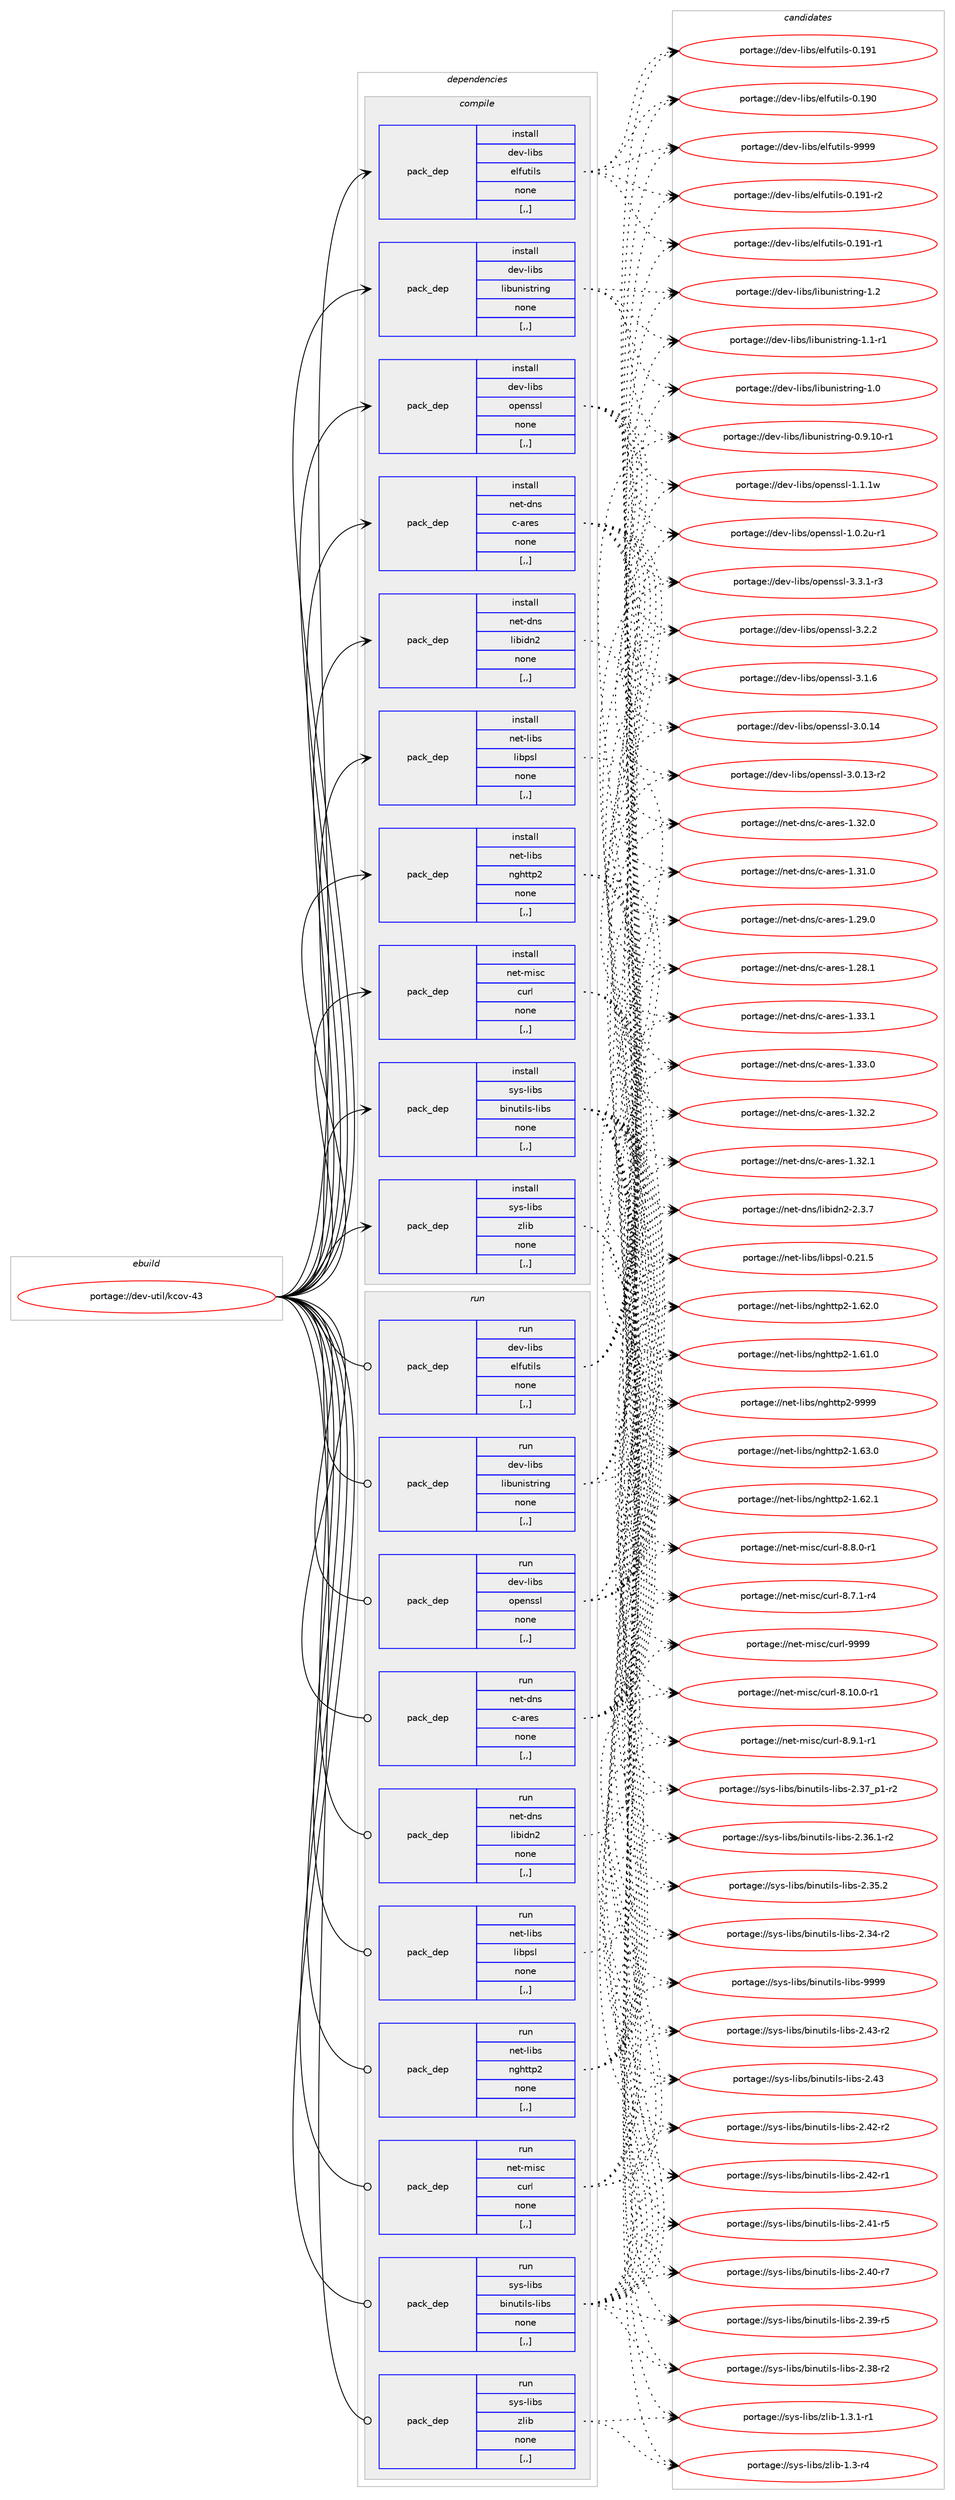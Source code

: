 digraph prolog {

# *************
# Graph options
# *************

newrank=true;
concentrate=true;
compound=true;
graph [rankdir=LR,fontname=Helvetica,fontsize=10,ranksep=1.5];#, ranksep=2.5, nodesep=0.2];
edge  [arrowhead=vee];
node  [fontname=Helvetica,fontsize=10];

# **********
# The ebuild
# **********

subgraph cluster_leftcol {
color=gray;
label=<<i>ebuild</i>>;
id [label="portage://dev-util/kcov-43", color=red, width=4, href="../dev-util/kcov-43.svg"];
}

# ****************
# The dependencies
# ****************

subgraph cluster_midcol {
color=gray;
label=<<i>dependencies</i>>;
subgraph cluster_compile {
fillcolor="#eeeeee";
style=filled;
label=<<i>compile</i>>;
subgraph pack515693 {
dependency712937 [label=<<TABLE BORDER="0" CELLBORDER="1" CELLSPACING="0" CELLPADDING="4" WIDTH="220"><TR><TD ROWSPAN="6" CELLPADDING="30">pack_dep</TD></TR><TR><TD WIDTH="110">install</TD></TR><TR><TD>dev-libs</TD></TR><TR><TD>elfutils</TD></TR><TR><TD>none</TD></TR><TR><TD>[,,]</TD></TR></TABLE>>, shape=none, color=blue];
}
id:e -> dependency712937:w [weight=20,style="solid",arrowhead="vee"];
subgraph pack515694 {
dependency712938 [label=<<TABLE BORDER="0" CELLBORDER="1" CELLSPACING="0" CELLPADDING="4" WIDTH="220"><TR><TD ROWSPAN="6" CELLPADDING="30">pack_dep</TD></TR><TR><TD WIDTH="110">install</TD></TR><TR><TD>dev-libs</TD></TR><TR><TD>libunistring</TD></TR><TR><TD>none</TD></TR><TR><TD>[,,]</TD></TR></TABLE>>, shape=none, color=blue];
}
id:e -> dependency712938:w [weight=20,style="solid",arrowhead="vee"];
subgraph pack515695 {
dependency712939 [label=<<TABLE BORDER="0" CELLBORDER="1" CELLSPACING="0" CELLPADDING="4" WIDTH="220"><TR><TD ROWSPAN="6" CELLPADDING="30">pack_dep</TD></TR><TR><TD WIDTH="110">install</TD></TR><TR><TD>dev-libs</TD></TR><TR><TD>openssl</TD></TR><TR><TD>none</TD></TR><TR><TD>[,,]</TD></TR></TABLE>>, shape=none, color=blue];
}
id:e -> dependency712939:w [weight=20,style="solid",arrowhead="vee"];
subgraph pack515696 {
dependency712940 [label=<<TABLE BORDER="0" CELLBORDER="1" CELLSPACING="0" CELLPADDING="4" WIDTH="220"><TR><TD ROWSPAN="6" CELLPADDING="30">pack_dep</TD></TR><TR><TD WIDTH="110">install</TD></TR><TR><TD>net-dns</TD></TR><TR><TD>c-ares</TD></TR><TR><TD>none</TD></TR><TR><TD>[,,]</TD></TR></TABLE>>, shape=none, color=blue];
}
id:e -> dependency712940:w [weight=20,style="solid",arrowhead="vee"];
subgraph pack515697 {
dependency712941 [label=<<TABLE BORDER="0" CELLBORDER="1" CELLSPACING="0" CELLPADDING="4" WIDTH="220"><TR><TD ROWSPAN="6" CELLPADDING="30">pack_dep</TD></TR><TR><TD WIDTH="110">install</TD></TR><TR><TD>net-dns</TD></TR><TR><TD>libidn2</TD></TR><TR><TD>none</TD></TR><TR><TD>[,,]</TD></TR></TABLE>>, shape=none, color=blue];
}
id:e -> dependency712941:w [weight=20,style="solid",arrowhead="vee"];
subgraph pack515698 {
dependency712942 [label=<<TABLE BORDER="0" CELLBORDER="1" CELLSPACING="0" CELLPADDING="4" WIDTH="220"><TR><TD ROWSPAN="6" CELLPADDING="30">pack_dep</TD></TR><TR><TD WIDTH="110">install</TD></TR><TR><TD>net-libs</TD></TR><TR><TD>libpsl</TD></TR><TR><TD>none</TD></TR><TR><TD>[,,]</TD></TR></TABLE>>, shape=none, color=blue];
}
id:e -> dependency712942:w [weight=20,style="solid",arrowhead="vee"];
subgraph pack515699 {
dependency712943 [label=<<TABLE BORDER="0" CELLBORDER="1" CELLSPACING="0" CELLPADDING="4" WIDTH="220"><TR><TD ROWSPAN="6" CELLPADDING="30">pack_dep</TD></TR><TR><TD WIDTH="110">install</TD></TR><TR><TD>net-libs</TD></TR><TR><TD>nghttp2</TD></TR><TR><TD>none</TD></TR><TR><TD>[,,]</TD></TR></TABLE>>, shape=none, color=blue];
}
id:e -> dependency712943:w [weight=20,style="solid",arrowhead="vee"];
subgraph pack515700 {
dependency712944 [label=<<TABLE BORDER="0" CELLBORDER="1" CELLSPACING="0" CELLPADDING="4" WIDTH="220"><TR><TD ROWSPAN="6" CELLPADDING="30">pack_dep</TD></TR><TR><TD WIDTH="110">install</TD></TR><TR><TD>net-misc</TD></TR><TR><TD>curl</TD></TR><TR><TD>none</TD></TR><TR><TD>[,,]</TD></TR></TABLE>>, shape=none, color=blue];
}
id:e -> dependency712944:w [weight=20,style="solid",arrowhead="vee"];
subgraph pack515701 {
dependency712945 [label=<<TABLE BORDER="0" CELLBORDER="1" CELLSPACING="0" CELLPADDING="4" WIDTH="220"><TR><TD ROWSPAN="6" CELLPADDING="30">pack_dep</TD></TR><TR><TD WIDTH="110">install</TD></TR><TR><TD>sys-libs</TD></TR><TR><TD>binutils-libs</TD></TR><TR><TD>none</TD></TR><TR><TD>[,,]</TD></TR></TABLE>>, shape=none, color=blue];
}
id:e -> dependency712945:w [weight=20,style="solid",arrowhead="vee"];
subgraph pack515702 {
dependency712946 [label=<<TABLE BORDER="0" CELLBORDER="1" CELLSPACING="0" CELLPADDING="4" WIDTH="220"><TR><TD ROWSPAN="6" CELLPADDING="30">pack_dep</TD></TR><TR><TD WIDTH="110">install</TD></TR><TR><TD>sys-libs</TD></TR><TR><TD>zlib</TD></TR><TR><TD>none</TD></TR><TR><TD>[,,]</TD></TR></TABLE>>, shape=none, color=blue];
}
id:e -> dependency712946:w [weight=20,style="solid",arrowhead="vee"];
}
subgraph cluster_compileandrun {
fillcolor="#eeeeee";
style=filled;
label=<<i>compile and run</i>>;
}
subgraph cluster_run {
fillcolor="#eeeeee";
style=filled;
label=<<i>run</i>>;
subgraph pack515703 {
dependency712947 [label=<<TABLE BORDER="0" CELLBORDER="1" CELLSPACING="0" CELLPADDING="4" WIDTH="220"><TR><TD ROWSPAN="6" CELLPADDING="30">pack_dep</TD></TR><TR><TD WIDTH="110">run</TD></TR><TR><TD>dev-libs</TD></TR><TR><TD>elfutils</TD></TR><TR><TD>none</TD></TR><TR><TD>[,,]</TD></TR></TABLE>>, shape=none, color=blue];
}
id:e -> dependency712947:w [weight=20,style="solid",arrowhead="odot"];
subgraph pack515704 {
dependency712948 [label=<<TABLE BORDER="0" CELLBORDER="1" CELLSPACING="0" CELLPADDING="4" WIDTH="220"><TR><TD ROWSPAN="6" CELLPADDING="30">pack_dep</TD></TR><TR><TD WIDTH="110">run</TD></TR><TR><TD>dev-libs</TD></TR><TR><TD>libunistring</TD></TR><TR><TD>none</TD></TR><TR><TD>[,,]</TD></TR></TABLE>>, shape=none, color=blue];
}
id:e -> dependency712948:w [weight=20,style="solid",arrowhead="odot"];
subgraph pack515705 {
dependency712949 [label=<<TABLE BORDER="0" CELLBORDER="1" CELLSPACING="0" CELLPADDING="4" WIDTH="220"><TR><TD ROWSPAN="6" CELLPADDING="30">pack_dep</TD></TR><TR><TD WIDTH="110">run</TD></TR><TR><TD>dev-libs</TD></TR><TR><TD>openssl</TD></TR><TR><TD>none</TD></TR><TR><TD>[,,]</TD></TR></TABLE>>, shape=none, color=blue];
}
id:e -> dependency712949:w [weight=20,style="solid",arrowhead="odot"];
subgraph pack515706 {
dependency712950 [label=<<TABLE BORDER="0" CELLBORDER="1" CELLSPACING="0" CELLPADDING="4" WIDTH="220"><TR><TD ROWSPAN="6" CELLPADDING="30">pack_dep</TD></TR><TR><TD WIDTH="110">run</TD></TR><TR><TD>net-dns</TD></TR><TR><TD>c-ares</TD></TR><TR><TD>none</TD></TR><TR><TD>[,,]</TD></TR></TABLE>>, shape=none, color=blue];
}
id:e -> dependency712950:w [weight=20,style="solid",arrowhead="odot"];
subgraph pack515707 {
dependency712951 [label=<<TABLE BORDER="0" CELLBORDER="1" CELLSPACING="0" CELLPADDING="4" WIDTH="220"><TR><TD ROWSPAN="6" CELLPADDING="30">pack_dep</TD></TR><TR><TD WIDTH="110">run</TD></TR><TR><TD>net-dns</TD></TR><TR><TD>libidn2</TD></TR><TR><TD>none</TD></TR><TR><TD>[,,]</TD></TR></TABLE>>, shape=none, color=blue];
}
id:e -> dependency712951:w [weight=20,style="solid",arrowhead="odot"];
subgraph pack515708 {
dependency712952 [label=<<TABLE BORDER="0" CELLBORDER="1" CELLSPACING="0" CELLPADDING="4" WIDTH="220"><TR><TD ROWSPAN="6" CELLPADDING="30">pack_dep</TD></TR><TR><TD WIDTH="110">run</TD></TR><TR><TD>net-libs</TD></TR><TR><TD>libpsl</TD></TR><TR><TD>none</TD></TR><TR><TD>[,,]</TD></TR></TABLE>>, shape=none, color=blue];
}
id:e -> dependency712952:w [weight=20,style="solid",arrowhead="odot"];
subgraph pack515709 {
dependency712953 [label=<<TABLE BORDER="0" CELLBORDER="1" CELLSPACING="0" CELLPADDING="4" WIDTH="220"><TR><TD ROWSPAN="6" CELLPADDING="30">pack_dep</TD></TR><TR><TD WIDTH="110">run</TD></TR><TR><TD>net-libs</TD></TR><TR><TD>nghttp2</TD></TR><TR><TD>none</TD></TR><TR><TD>[,,]</TD></TR></TABLE>>, shape=none, color=blue];
}
id:e -> dependency712953:w [weight=20,style="solid",arrowhead="odot"];
subgraph pack515710 {
dependency712954 [label=<<TABLE BORDER="0" CELLBORDER="1" CELLSPACING="0" CELLPADDING="4" WIDTH="220"><TR><TD ROWSPAN="6" CELLPADDING="30">pack_dep</TD></TR><TR><TD WIDTH="110">run</TD></TR><TR><TD>net-misc</TD></TR><TR><TD>curl</TD></TR><TR><TD>none</TD></TR><TR><TD>[,,]</TD></TR></TABLE>>, shape=none, color=blue];
}
id:e -> dependency712954:w [weight=20,style="solid",arrowhead="odot"];
subgraph pack515711 {
dependency712955 [label=<<TABLE BORDER="0" CELLBORDER="1" CELLSPACING="0" CELLPADDING="4" WIDTH="220"><TR><TD ROWSPAN="6" CELLPADDING="30">pack_dep</TD></TR><TR><TD WIDTH="110">run</TD></TR><TR><TD>sys-libs</TD></TR><TR><TD>binutils-libs</TD></TR><TR><TD>none</TD></TR><TR><TD>[,,]</TD></TR></TABLE>>, shape=none, color=blue];
}
id:e -> dependency712955:w [weight=20,style="solid",arrowhead="odot"];
subgraph pack515712 {
dependency712956 [label=<<TABLE BORDER="0" CELLBORDER="1" CELLSPACING="0" CELLPADDING="4" WIDTH="220"><TR><TD ROWSPAN="6" CELLPADDING="30">pack_dep</TD></TR><TR><TD WIDTH="110">run</TD></TR><TR><TD>sys-libs</TD></TR><TR><TD>zlib</TD></TR><TR><TD>none</TD></TR><TR><TD>[,,]</TD></TR></TABLE>>, shape=none, color=blue];
}
id:e -> dependency712956:w [weight=20,style="solid",arrowhead="odot"];
}
}

# **************
# The candidates
# **************

subgraph cluster_choices {
rank=same;
color=gray;
label=<<i>candidates</i>>;

subgraph choice515693 {
color=black;
nodesep=1;
choice1001011184510810598115471011081021171161051081154557575757 [label="portage://dev-libs/elfutils-9999", color=red, width=4,href="../dev-libs/elfutils-9999.svg"];
choice1001011184510810598115471011081021171161051081154548464957494511450 [label="portage://dev-libs/elfutils-0.191-r2", color=red, width=4,href="../dev-libs/elfutils-0.191-r2.svg"];
choice1001011184510810598115471011081021171161051081154548464957494511449 [label="portage://dev-libs/elfutils-0.191-r1", color=red, width=4,href="../dev-libs/elfutils-0.191-r1.svg"];
choice100101118451081059811547101108102117116105108115454846495749 [label="portage://dev-libs/elfutils-0.191", color=red, width=4,href="../dev-libs/elfutils-0.191.svg"];
choice100101118451081059811547101108102117116105108115454846495748 [label="portage://dev-libs/elfutils-0.190", color=red, width=4,href="../dev-libs/elfutils-0.190.svg"];
dependency712937:e -> choice1001011184510810598115471011081021171161051081154557575757:w [style=dotted,weight="100"];
dependency712937:e -> choice1001011184510810598115471011081021171161051081154548464957494511450:w [style=dotted,weight="100"];
dependency712937:e -> choice1001011184510810598115471011081021171161051081154548464957494511449:w [style=dotted,weight="100"];
dependency712937:e -> choice100101118451081059811547101108102117116105108115454846495749:w [style=dotted,weight="100"];
dependency712937:e -> choice100101118451081059811547101108102117116105108115454846495748:w [style=dotted,weight="100"];
}
subgraph choice515694 {
color=black;
nodesep=1;
choice1001011184510810598115471081059811711010511511611410511010345494650 [label="portage://dev-libs/libunistring-1.2", color=red, width=4,href="../dev-libs/libunistring-1.2.svg"];
choice10010111845108105981154710810598117110105115116114105110103454946494511449 [label="portage://dev-libs/libunistring-1.1-r1", color=red, width=4,href="../dev-libs/libunistring-1.1-r1.svg"];
choice1001011184510810598115471081059811711010511511611410511010345494648 [label="portage://dev-libs/libunistring-1.0", color=red, width=4,href="../dev-libs/libunistring-1.0.svg"];
choice10010111845108105981154710810598117110105115116114105110103454846574649484511449 [label="portage://dev-libs/libunistring-0.9.10-r1", color=red, width=4,href="../dev-libs/libunistring-0.9.10-r1.svg"];
dependency712938:e -> choice1001011184510810598115471081059811711010511511611410511010345494650:w [style=dotted,weight="100"];
dependency712938:e -> choice10010111845108105981154710810598117110105115116114105110103454946494511449:w [style=dotted,weight="100"];
dependency712938:e -> choice1001011184510810598115471081059811711010511511611410511010345494648:w [style=dotted,weight="100"];
dependency712938:e -> choice10010111845108105981154710810598117110105115116114105110103454846574649484511449:w [style=dotted,weight="100"];
}
subgraph choice515695 {
color=black;
nodesep=1;
choice1001011184510810598115471111121011101151151084551465146494511451 [label="portage://dev-libs/openssl-3.3.1-r3", color=red, width=4,href="../dev-libs/openssl-3.3.1-r3.svg"];
choice100101118451081059811547111112101110115115108455146504650 [label="portage://dev-libs/openssl-3.2.2", color=red, width=4,href="../dev-libs/openssl-3.2.2.svg"];
choice100101118451081059811547111112101110115115108455146494654 [label="portage://dev-libs/openssl-3.1.6", color=red, width=4,href="../dev-libs/openssl-3.1.6.svg"];
choice10010111845108105981154711111210111011511510845514648464952 [label="portage://dev-libs/openssl-3.0.14", color=red, width=4,href="../dev-libs/openssl-3.0.14.svg"];
choice100101118451081059811547111112101110115115108455146484649514511450 [label="portage://dev-libs/openssl-3.0.13-r2", color=red, width=4,href="../dev-libs/openssl-3.0.13-r2.svg"];
choice100101118451081059811547111112101110115115108454946494649119 [label="portage://dev-libs/openssl-1.1.1w", color=red, width=4,href="../dev-libs/openssl-1.1.1w.svg"];
choice1001011184510810598115471111121011101151151084549464846501174511449 [label="portage://dev-libs/openssl-1.0.2u-r1", color=red, width=4,href="../dev-libs/openssl-1.0.2u-r1.svg"];
dependency712939:e -> choice1001011184510810598115471111121011101151151084551465146494511451:w [style=dotted,weight="100"];
dependency712939:e -> choice100101118451081059811547111112101110115115108455146504650:w [style=dotted,weight="100"];
dependency712939:e -> choice100101118451081059811547111112101110115115108455146494654:w [style=dotted,weight="100"];
dependency712939:e -> choice10010111845108105981154711111210111011511510845514648464952:w [style=dotted,weight="100"];
dependency712939:e -> choice100101118451081059811547111112101110115115108455146484649514511450:w [style=dotted,weight="100"];
dependency712939:e -> choice100101118451081059811547111112101110115115108454946494649119:w [style=dotted,weight="100"];
dependency712939:e -> choice1001011184510810598115471111121011101151151084549464846501174511449:w [style=dotted,weight="100"];
}
subgraph choice515696 {
color=black;
nodesep=1;
choice110101116451001101154799459711410111545494651514649 [label="portage://net-dns/c-ares-1.33.1", color=red, width=4,href="../net-dns/c-ares-1.33.1.svg"];
choice110101116451001101154799459711410111545494651514648 [label="portage://net-dns/c-ares-1.33.0", color=red, width=4,href="../net-dns/c-ares-1.33.0.svg"];
choice110101116451001101154799459711410111545494651504650 [label="portage://net-dns/c-ares-1.32.2", color=red, width=4,href="../net-dns/c-ares-1.32.2.svg"];
choice110101116451001101154799459711410111545494651504649 [label="portage://net-dns/c-ares-1.32.1", color=red, width=4,href="../net-dns/c-ares-1.32.1.svg"];
choice110101116451001101154799459711410111545494651504648 [label="portage://net-dns/c-ares-1.32.0", color=red, width=4,href="../net-dns/c-ares-1.32.0.svg"];
choice110101116451001101154799459711410111545494651494648 [label="portage://net-dns/c-ares-1.31.0", color=red, width=4,href="../net-dns/c-ares-1.31.0.svg"];
choice110101116451001101154799459711410111545494650574648 [label="portage://net-dns/c-ares-1.29.0", color=red, width=4,href="../net-dns/c-ares-1.29.0.svg"];
choice110101116451001101154799459711410111545494650564649 [label="portage://net-dns/c-ares-1.28.1", color=red, width=4,href="../net-dns/c-ares-1.28.1.svg"];
dependency712940:e -> choice110101116451001101154799459711410111545494651514649:w [style=dotted,weight="100"];
dependency712940:e -> choice110101116451001101154799459711410111545494651514648:w [style=dotted,weight="100"];
dependency712940:e -> choice110101116451001101154799459711410111545494651504650:w [style=dotted,weight="100"];
dependency712940:e -> choice110101116451001101154799459711410111545494651504649:w [style=dotted,weight="100"];
dependency712940:e -> choice110101116451001101154799459711410111545494651504648:w [style=dotted,weight="100"];
dependency712940:e -> choice110101116451001101154799459711410111545494651494648:w [style=dotted,weight="100"];
dependency712940:e -> choice110101116451001101154799459711410111545494650574648:w [style=dotted,weight="100"];
dependency712940:e -> choice110101116451001101154799459711410111545494650564649:w [style=dotted,weight="100"];
}
subgraph choice515697 {
color=black;
nodesep=1;
choice11010111645100110115471081059810510011050455046514655 [label="portage://net-dns/libidn2-2.3.7", color=red, width=4,href="../net-dns/libidn2-2.3.7.svg"];
dependency712941:e -> choice11010111645100110115471081059810510011050455046514655:w [style=dotted,weight="100"];
}
subgraph choice515698 {
color=black;
nodesep=1;
choice1101011164510810598115471081059811211510845484650494653 [label="portage://net-libs/libpsl-0.21.5", color=red, width=4,href="../net-libs/libpsl-0.21.5.svg"];
dependency712942:e -> choice1101011164510810598115471081059811211510845484650494653:w [style=dotted,weight="100"];
}
subgraph choice515699 {
color=black;
nodesep=1;
choice110101116451081059811547110103104116116112504557575757 [label="portage://net-libs/nghttp2-9999", color=red, width=4,href="../net-libs/nghttp2-9999.svg"];
choice1101011164510810598115471101031041161161125045494654514648 [label="portage://net-libs/nghttp2-1.63.0", color=red, width=4,href="../net-libs/nghttp2-1.63.0.svg"];
choice1101011164510810598115471101031041161161125045494654504649 [label="portage://net-libs/nghttp2-1.62.1", color=red, width=4,href="../net-libs/nghttp2-1.62.1.svg"];
choice1101011164510810598115471101031041161161125045494654504648 [label="portage://net-libs/nghttp2-1.62.0", color=red, width=4,href="../net-libs/nghttp2-1.62.0.svg"];
choice1101011164510810598115471101031041161161125045494654494648 [label="portage://net-libs/nghttp2-1.61.0", color=red, width=4,href="../net-libs/nghttp2-1.61.0.svg"];
dependency712943:e -> choice110101116451081059811547110103104116116112504557575757:w [style=dotted,weight="100"];
dependency712943:e -> choice1101011164510810598115471101031041161161125045494654514648:w [style=dotted,weight="100"];
dependency712943:e -> choice1101011164510810598115471101031041161161125045494654504649:w [style=dotted,weight="100"];
dependency712943:e -> choice1101011164510810598115471101031041161161125045494654504648:w [style=dotted,weight="100"];
dependency712943:e -> choice1101011164510810598115471101031041161161125045494654494648:w [style=dotted,weight="100"];
}
subgraph choice515700 {
color=black;
nodesep=1;
choice110101116451091051159947991171141084557575757 [label="portage://net-misc/curl-9999", color=red, width=4,href="../net-misc/curl-9999.svg"];
choice11010111645109105115994799117114108455646494846484511449 [label="portage://net-misc/curl-8.10.0-r1", color=red, width=4,href="../net-misc/curl-8.10.0-r1.svg"];
choice110101116451091051159947991171141084556465746494511449 [label="portage://net-misc/curl-8.9.1-r1", color=red, width=4,href="../net-misc/curl-8.9.1-r1.svg"];
choice110101116451091051159947991171141084556465646484511449 [label="portage://net-misc/curl-8.8.0-r1", color=red, width=4,href="../net-misc/curl-8.8.0-r1.svg"];
choice110101116451091051159947991171141084556465546494511452 [label="portage://net-misc/curl-8.7.1-r4", color=red, width=4,href="../net-misc/curl-8.7.1-r4.svg"];
dependency712944:e -> choice110101116451091051159947991171141084557575757:w [style=dotted,weight="100"];
dependency712944:e -> choice11010111645109105115994799117114108455646494846484511449:w [style=dotted,weight="100"];
dependency712944:e -> choice110101116451091051159947991171141084556465746494511449:w [style=dotted,weight="100"];
dependency712944:e -> choice110101116451091051159947991171141084556465646484511449:w [style=dotted,weight="100"];
dependency712944:e -> choice110101116451091051159947991171141084556465546494511452:w [style=dotted,weight="100"];
}
subgraph choice515701 {
color=black;
nodesep=1;
choice1151211154510810598115479810511011711610510811545108105981154557575757 [label="portage://sys-libs/binutils-libs-9999", color=red, width=4,href="../sys-libs/binutils-libs-9999.svg"];
choice11512111545108105981154798105110117116105108115451081059811545504652514511450 [label="portage://sys-libs/binutils-libs-2.43-r2", color=red, width=4,href="../sys-libs/binutils-libs-2.43-r2.svg"];
choice1151211154510810598115479810511011711610510811545108105981154550465251 [label="portage://sys-libs/binutils-libs-2.43", color=red, width=4,href="../sys-libs/binutils-libs-2.43.svg"];
choice11512111545108105981154798105110117116105108115451081059811545504652504511450 [label="portage://sys-libs/binutils-libs-2.42-r2", color=red, width=4,href="../sys-libs/binutils-libs-2.42-r2.svg"];
choice11512111545108105981154798105110117116105108115451081059811545504652504511449 [label="portage://sys-libs/binutils-libs-2.42-r1", color=red, width=4,href="../sys-libs/binutils-libs-2.42-r1.svg"];
choice11512111545108105981154798105110117116105108115451081059811545504652494511453 [label="portage://sys-libs/binutils-libs-2.41-r5", color=red, width=4,href="../sys-libs/binutils-libs-2.41-r5.svg"];
choice11512111545108105981154798105110117116105108115451081059811545504652484511455 [label="portage://sys-libs/binutils-libs-2.40-r7", color=red, width=4,href="../sys-libs/binutils-libs-2.40-r7.svg"];
choice11512111545108105981154798105110117116105108115451081059811545504651574511453 [label="portage://sys-libs/binutils-libs-2.39-r5", color=red, width=4,href="../sys-libs/binutils-libs-2.39-r5.svg"];
choice11512111545108105981154798105110117116105108115451081059811545504651564511450 [label="portage://sys-libs/binutils-libs-2.38-r2", color=red, width=4,href="../sys-libs/binutils-libs-2.38-r2.svg"];
choice115121115451081059811547981051101171161051081154510810598115455046515595112494511450 [label="portage://sys-libs/binutils-libs-2.37_p1-r2", color=red, width=4,href="../sys-libs/binutils-libs-2.37_p1-r2.svg"];
choice115121115451081059811547981051101171161051081154510810598115455046515446494511450 [label="portage://sys-libs/binutils-libs-2.36.1-r2", color=red, width=4,href="../sys-libs/binutils-libs-2.36.1-r2.svg"];
choice11512111545108105981154798105110117116105108115451081059811545504651534650 [label="portage://sys-libs/binutils-libs-2.35.2", color=red, width=4,href="../sys-libs/binutils-libs-2.35.2.svg"];
choice11512111545108105981154798105110117116105108115451081059811545504651524511450 [label="portage://sys-libs/binutils-libs-2.34-r2", color=red, width=4,href="../sys-libs/binutils-libs-2.34-r2.svg"];
dependency712945:e -> choice1151211154510810598115479810511011711610510811545108105981154557575757:w [style=dotted,weight="100"];
dependency712945:e -> choice11512111545108105981154798105110117116105108115451081059811545504652514511450:w [style=dotted,weight="100"];
dependency712945:e -> choice1151211154510810598115479810511011711610510811545108105981154550465251:w [style=dotted,weight="100"];
dependency712945:e -> choice11512111545108105981154798105110117116105108115451081059811545504652504511450:w [style=dotted,weight="100"];
dependency712945:e -> choice11512111545108105981154798105110117116105108115451081059811545504652504511449:w [style=dotted,weight="100"];
dependency712945:e -> choice11512111545108105981154798105110117116105108115451081059811545504652494511453:w [style=dotted,weight="100"];
dependency712945:e -> choice11512111545108105981154798105110117116105108115451081059811545504652484511455:w [style=dotted,weight="100"];
dependency712945:e -> choice11512111545108105981154798105110117116105108115451081059811545504651574511453:w [style=dotted,weight="100"];
dependency712945:e -> choice11512111545108105981154798105110117116105108115451081059811545504651564511450:w [style=dotted,weight="100"];
dependency712945:e -> choice115121115451081059811547981051101171161051081154510810598115455046515595112494511450:w [style=dotted,weight="100"];
dependency712945:e -> choice115121115451081059811547981051101171161051081154510810598115455046515446494511450:w [style=dotted,weight="100"];
dependency712945:e -> choice11512111545108105981154798105110117116105108115451081059811545504651534650:w [style=dotted,weight="100"];
dependency712945:e -> choice11512111545108105981154798105110117116105108115451081059811545504651524511450:w [style=dotted,weight="100"];
}
subgraph choice515702 {
color=black;
nodesep=1;
choice115121115451081059811547122108105984549465146494511449 [label="portage://sys-libs/zlib-1.3.1-r1", color=red, width=4,href="../sys-libs/zlib-1.3.1-r1.svg"];
choice11512111545108105981154712210810598454946514511452 [label="portage://sys-libs/zlib-1.3-r4", color=red, width=4,href="../sys-libs/zlib-1.3-r4.svg"];
dependency712946:e -> choice115121115451081059811547122108105984549465146494511449:w [style=dotted,weight="100"];
dependency712946:e -> choice11512111545108105981154712210810598454946514511452:w [style=dotted,weight="100"];
}
subgraph choice515703 {
color=black;
nodesep=1;
choice1001011184510810598115471011081021171161051081154557575757 [label="portage://dev-libs/elfutils-9999", color=red, width=4,href="../dev-libs/elfutils-9999.svg"];
choice1001011184510810598115471011081021171161051081154548464957494511450 [label="portage://dev-libs/elfutils-0.191-r2", color=red, width=4,href="../dev-libs/elfutils-0.191-r2.svg"];
choice1001011184510810598115471011081021171161051081154548464957494511449 [label="portage://dev-libs/elfutils-0.191-r1", color=red, width=4,href="../dev-libs/elfutils-0.191-r1.svg"];
choice100101118451081059811547101108102117116105108115454846495749 [label="portage://dev-libs/elfutils-0.191", color=red, width=4,href="../dev-libs/elfutils-0.191.svg"];
choice100101118451081059811547101108102117116105108115454846495748 [label="portage://dev-libs/elfutils-0.190", color=red, width=4,href="../dev-libs/elfutils-0.190.svg"];
dependency712947:e -> choice1001011184510810598115471011081021171161051081154557575757:w [style=dotted,weight="100"];
dependency712947:e -> choice1001011184510810598115471011081021171161051081154548464957494511450:w [style=dotted,weight="100"];
dependency712947:e -> choice1001011184510810598115471011081021171161051081154548464957494511449:w [style=dotted,weight="100"];
dependency712947:e -> choice100101118451081059811547101108102117116105108115454846495749:w [style=dotted,weight="100"];
dependency712947:e -> choice100101118451081059811547101108102117116105108115454846495748:w [style=dotted,weight="100"];
}
subgraph choice515704 {
color=black;
nodesep=1;
choice1001011184510810598115471081059811711010511511611410511010345494650 [label="portage://dev-libs/libunistring-1.2", color=red, width=4,href="../dev-libs/libunistring-1.2.svg"];
choice10010111845108105981154710810598117110105115116114105110103454946494511449 [label="portage://dev-libs/libunistring-1.1-r1", color=red, width=4,href="../dev-libs/libunistring-1.1-r1.svg"];
choice1001011184510810598115471081059811711010511511611410511010345494648 [label="portage://dev-libs/libunistring-1.0", color=red, width=4,href="../dev-libs/libunistring-1.0.svg"];
choice10010111845108105981154710810598117110105115116114105110103454846574649484511449 [label="portage://dev-libs/libunistring-0.9.10-r1", color=red, width=4,href="../dev-libs/libunistring-0.9.10-r1.svg"];
dependency712948:e -> choice1001011184510810598115471081059811711010511511611410511010345494650:w [style=dotted,weight="100"];
dependency712948:e -> choice10010111845108105981154710810598117110105115116114105110103454946494511449:w [style=dotted,weight="100"];
dependency712948:e -> choice1001011184510810598115471081059811711010511511611410511010345494648:w [style=dotted,weight="100"];
dependency712948:e -> choice10010111845108105981154710810598117110105115116114105110103454846574649484511449:w [style=dotted,weight="100"];
}
subgraph choice515705 {
color=black;
nodesep=1;
choice1001011184510810598115471111121011101151151084551465146494511451 [label="portage://dev-libs/openssl-3.3.1-r3", color=red, width=4,href="../dev-libs/openssl-3.3.1-r3.svg"];
choice100101118451081059811547111112101110115115108455146504650 [label="portage://dev-libs/openssl-3.2.2", color=red, width=4,href="../dev-libs/openssl-3.2.2.svg"];
choice100101118451081059811547111112101110115115108455146494654 [label="portage://dev-libs/openssl-3.1.6", color=red, width=4,href="../dev-libs/openssl-3.1.6.svg"];
choice10010111845108105981154711111210111011511510845514648464952 [label="portage://dev-libs/openssl-3.0.14", color=red, width=4,href="../dev-libs/openssl-3.0.14.svg"];
choice100101118451081059811547111112101110115115108455146484649514511450 [label="portage://dev-libs/openssl-3.0.13-r2", color=red, width=4,href="../dev-libs/openssl-3.0.13-r2.svg"];
choice100101118451081059811547111112101110115115108454946494649119 [label="portage://dev-libs/openssl-1.1.1w", color=red, width=4,href="../dev-libs/openssl-1.1.1w.svg"];
choice1001011184510810598115471111121011101151151084549464846501174511449 [label="portage://dev-libs/openssl-1.0.2u-r1", color=red, width=4,href="../dev-libs/openssl-1.0.2u-r1.svg"];
dependency712949:e -> choice1001011184510810598115471111121011101151151084551465146494511451:w [style=dotted,weight="100"];
dependency712949:e -> choice100101118451081059811547111112101110115115108455146504650:w [style=dotted,weight="100"];
dependency712949:e -> choice100101118451081059811547111112101110115115108455146494654:w [style=dotted,weight="100"];
dependency712949:e -> choice10010111845108105981154711111210111011511510845514648464952:w [style=dotted,weight="100"];
dependency712949:e -> choice100101118451081059811547111112101110115115108455146484649514511450:w [style=dotted,weight="100"];
dependency712949:e -> choice100101118451081059811547111112101110115115108454946494649119:w [style=dotted,weight="100"];
dependency712949:e -> choice1001011184510810598115471111121011101151151084549464846501174511449:w [style=dotted,weight="100"];
}
subgraph choice515706 {
color=black;
nodesep=1;
choice110101116451001101154799459711410111545494651514649 [label="portage://net-dns/c-ares-1.33.1", color=red, width=4,href="../net-dns/c-ares-1.33.1.svg"];
choice110101116451001101154799459711410111545494651514648 [label="portage://net-dns/c-ares-1.33.0", color=red, width=4,href="../net-dns/c-ares-1.33.0.svg"];
choice110101116451001101154799459711410111545494651504650 [label="portage://net-dns/c-ares-1.32.2", color=red, width=4,href="../net-dns/c-ares-1.32.2.svg"];
choice110101116451001101154799459711410111545494651504649 [label="portage://net-dns/c-ares-1.32.1", color=red, width=4,href="../net-dns/c-ares-1.32.1.svg"];
choice110101116451001101154799459711410111545494651504648 [label="portage://net-dns/c-ares-1.32.0", color=red, width=4,href="../net-dns/c-ares-1.32.0.svg"];
choice110101116451001101154799459711410111545494651494648 [label="portage://net-dns/c-ares-1.31.0", color=red, width=4,href="../net-dns/c-ares-1.31.0.svg"];
choice110101116451001101154799459711410111545494650574648 [label="portage://net-dns/c-ares-1.29.0", color=red, width=4,href="../net-dns/c-ares-1.29.0.svg"];
choice110101116451001101154799459711410111545494650564649 [label="portage://net-dns/c-ares-1.28.1", color=red, width=4,href="../net-dns/c-ares-1.28.1.svg"];
dependency712950:e -> choice110101116451001101154799459711410111545494651514649:w [style=dotted,weight="100"];
dependency712950:e -> choice110101116451001101154799459711410111545494651514648:w [style=dotted,weight="100"];
dependency712950:e -> choice110101116451001101154799459711410111545494651504650:w [style=dotted,weight="100"];
dependency712950:e -> choice110101116451001101154799459711410111545494651504649:w [style=dotted,weight="100"];
dependency712950:e -> choice110101116451001101154799459711410111545494651504648:w [style=dotted,weight="100"];
dependency712950:e -> choice110101116451001101154799459711410111545494651494648:w [style=dotted,weight="100"];
dependency712950:e -> choice110101116451001101154799459711410111545494650574648:w [style=dotted,weight="100"];
dependency712950:e -> choice110101116451001101154799459711410111545494650564649:w [style=dotted,weight="100"];
}
subgraph choice515707 {
color=black;
nodesep=1;
choice11010111645100110115471081059810510011050455046514655 [label="portage://net-dns/libidn2-2.3.7", color=red, width=4,href="../net-dns/libidn2-2.3.7.svg"];
dependency712951:e -> choice11010111645100110115471081059810510011050455046514655:w [style=dotted,weight="100"];
}
subgraph choice515708 {
color=black;
nodesep=1;
choice1101011164510810598115471081059811211510845484650494653 [label="portage://net-libs/libpsl-0.21.5", color=red, width=4,href="../net-libs/libpsl-0.21.5.svg"];
dependency712952:e -> choice1101011164510810598115471081059811211510845484650494653:w [style=dotted,weight="100"];
}
subgraph choice515709 {
color=black;
nodesep=1;
choice110101116451081059811547110103104116116112504557575757 [label="portage://net-libs/nghttp2-9999", color=red, width=4,href="../net-libs/nghttp2-9999.svg"];
choice1101011164510810598115471101031041161161125045494654514648 [label="portage://net-libs/nghttp2-1.63.0", color=red, width=4,href="../net-libs/nghttp2-1.63.0.svg"];
choice1101011164510810598115471101031041161161125045494654504649 [label="portage://net-libs/nghttp2-1.62.1", color=red, width=4,href="../net-libs/nghttp2-1.62.1.svg"];
choice1101011164510810598115471101031041161161125045494654504648 [label="portage://net-libs/nghttp2-1.62.0", color=red, width=4,href="../net-libs/nghttp2-1.62.0.svg"];
choice1101011164510810598115471101031041161161125045494654494648 [label="portage://net-libs/nghttp2-1.61.0", color=red, width=4,href="../net-libs/nghttp2-1.61.0.svg"];
dependency712953:e -> choice110101116451081059811547110103104116116112504557575757:w [style=dotted,weight="100"];
dependency712953:e -> choice1101011164510810598115471101031041161161125045494654514648:w [style=dotted,weight="100"];
dependency712953:e -> choice1101011164510810598115471101031041161161125045494654504649:w [style=dotted,weight="100"];
dependency712953:e -> choice1101011164510810598115471101031041161161125045494654504648:w [style=dotted,weight="100"];
dependency712953:e -> choice1101011164510810598115471101031041161161125045494654494648:w [style=dotted,weight="100"];
}
subgraph choice515710 {
color=black;
nodesep=1;
choice110101116451091051159947991171141084557575757 [label="portage://net-misc/curl-9999", color=red, width=4,href="../net-misc/curl-9999.svg"];
choice11010111645109105115994799117114108455646494846484511449 [label="portage://net-misc/curl-8.10.0-r1", color=red, width=4,href="../net-misc/curl-8.10.0-r1.svg"];
choice110101116451091051159947991171141084556465746494511449 [label="portage://net-misc/curl-8.9.1-r1", color=red, width=4,href="../net-misc/curl-8.9.1-r1.svg"];
choice110101116451091051159947991171141084556465646484511449 [label="portage://net-misc/curl-8.8.0-r1", color=red, width=4,href="../net-misc/curl-8.8.0-r1.svg"];
choice110101116451091051159947991171141084556465546494511452 [label="portage://net-misc/curl-8.7.1-r4", color=red, width=4,href="../net-misc/curl-8.7.1-r4.svg"];
dependency712954:e -> choice110101116451091051159947991171141084557575757:w [style=dotted,weight="100"];
dependency712954:e -> choice11010111645109105115994799117114108455646494846484511449:w [style=dotted,weight="100"];
dependency712954:e -> choice110101116451091051159947991171141084556465746494511449:w [style=dotted,weight="100"];
dependency712954:e -> choice110101116451091051159947991171141084556465646484511449:w [style=dotted,weight="100"];
dependency712954:e -> choice110101116451091051159947991171141084556465546494511452:w [style=dotted,weight="100"];
}
subgraph choice515711 {
color=black;
nodesep=1;
choice1151211154510810598115479810511011711610510811545108105981154557575757 [label="portage://sys-libs/binutils-libs-9999", color=red, width=4,href="../sys-libs/binutils-libs-9999.svg"];
choice11512111545108105981154798105110117116105108115451081059811545504652514511450 [label="portage://sys-libs/binutils-libs-2.43-r2", color=red, width=4,href="../sys-libs/binutils-libs-2.43-r2.svg"];
choice1151211154510810598115479810511011711610510811545108105981154550465251 [label="portage://sys-libs/binutils-libs-2.43", color=red, width=4,href="../sys-libs/binutils-libs-2.43.svg"];
choice11512111545108105981154798105110117116105108115451081059811545504652504511450 [label="portage://sys-libs/binutils-libs-2.42-r2", color=red, width=4,href="../sys-libs/binutils-libs-2.42-r2.svg"];
choice11512111545108105981154798105110117116105108115451081059811545504652504511449 [label="portage://sys-libs/binutils-libs-2.42-r1", color=red, width=4,href="../sys-libs/binutils-libs-2.42-r1.svg"];
choice11512111545108105981154798105110117116105108115451081059811545504652494511453 [label="portage://sys-libs/binutils-libs-2.41-r5", color=red, width=4,href="../sys-libs/binutils-libs-2.41-r5.svg"];
choice11512111545108105981154798105110117116105108115451081059811545504652484511455 [label="portage://sys-libs/binutils-libs-2.40-r7", color=red, width=4,href="../sys-libs/binutils-libs-2.40-r7.svg"];
choice11512111545108105981154798105110117116105108115451081059811545504651574511453 [label="portage://sys-libs/binutils-libs-2.39-r5", color=red, width=4,href="../sys-libs/binutils-libs-2.39-r5.svg"];
choice11512111545108105981154798105110117116105108115451081059811545504651564511450 [label="portage://sys-libs/binutils-libs-2.38-r2", color=red, width=4,href="../sys-libs/binutils-libs-2.38-r2.svg"];
choice115121115451081059811547981051101171161051081154510810598115455046515595112494511450 [label="portage://sys-libs/binutils-libs-2.37_p1-r2", color=red, width=4,href="../sys-libs/binutils-libs-2.37_p1-r2.svg"];
choice115121115451081059811547981051101171161051081154510810598115455046515446494511450 [label="portage://sys-libs/binutils-libs-2.36.1-r2", color=red, width=4,href="../sys-libs/binutils-libs-2.36.1-r2.svg"];
choice11512111545108105981154798105110117116105108115451081059811545504651534650 [label="portage://sys-libs/binutils-libs-2.35.2", color=red, width=4,href="../sys-libs/binutils-libs-2.35.2.svg"];
choice11512111545108105981154798105110117116105108115451081059811545504651524511450 [label="portage://sys-libs/binutils-libs-2.34-r2", color=red, width=4,href="../sys-libs/binutils-libs-2.34-r2.svg"];
dependency712955:e -> choice1151211154510810598115479810511011711610510811545108105981154557575757:w [style=dotted,weight="100"];
dependency712955:e -> choice11512111545108105981154798105110117116105108115451081059811545504652514511450:w [style=dotted,weight="100"];
dependency712955:e -> choice1151211154510810598115479810511011711610510811545108105981154550465251:w [style=dotted,weight="100"];
dependency712955:e -> choice11512111545108105981154798105110117116105108115451081059811545504652504511450:w [style=dotted,weight="100"];
dependency712955:e -> choice11512111545108105981154798105110117116105108115451081059811545504652504511449:w [style=dotted,weight="100"];
dependency712955:e -> choice11512111545108105981154798105110117116105108115451081059811545504652494511453:w [style=dotted,weight="100"];
dependency712955:e -> choice11512111545108105981154798105110117116105108115451081059811545504652484511455:w [style=dotted,weight="100"];
dependency712955:e -> choice11512111545108105981154798105110117116105108115451081059811545504651574511453:w [style=dotted,weight="100"];
dependency712955:e -> choice11512111545108105981154798105110117116105108115451081059811545504651564511450:w [style=dotted,weight="100"];
dependency712955:e -> choice115121115451081059811547981051101171161051081154510810598115455046515595112494511450:w [style=dotted,weight="100"];
dependency712955:e -> choice115121115451081059811547981051101171161051081154510810598115455046515446494511450:w [style=dotted,weight="100"];
dependency712955:e -> choice11512111545108105981154798105110117116105108115451081059811545504651534650:w [style=dotted,weight="100"];
dependency712955:e -> choice11512111545108105981154798105110117116105108115451081059811545504651524511450:w [style=dotted,weight="100"];
}
subgraph choice515712 {
color=black;
nodesep=1;
choice115121115451081059811547122108105984549465146494511449 [label="portage://sys-libs/zlib-1.3.1-r1", color=red, width=4,href="../sys-libs/zlib-1.3.1-r1.svg"];
choice11512111545108105981154712210810598454946514511452 [label="portage://sys-libs/zlib-1.3-r4", color=red, width=4,href="../sys-libs/zlib-1.3-r4.svg"];
dependency712956:e -> choice115121115451081059811547122108105984549465146494511449:w [style=dotted,weight="100"];
dependency712956:e -> choice11512111545108105981154712210810598454946514511452:w [style=dotted,weight="100"];
}
}

}
